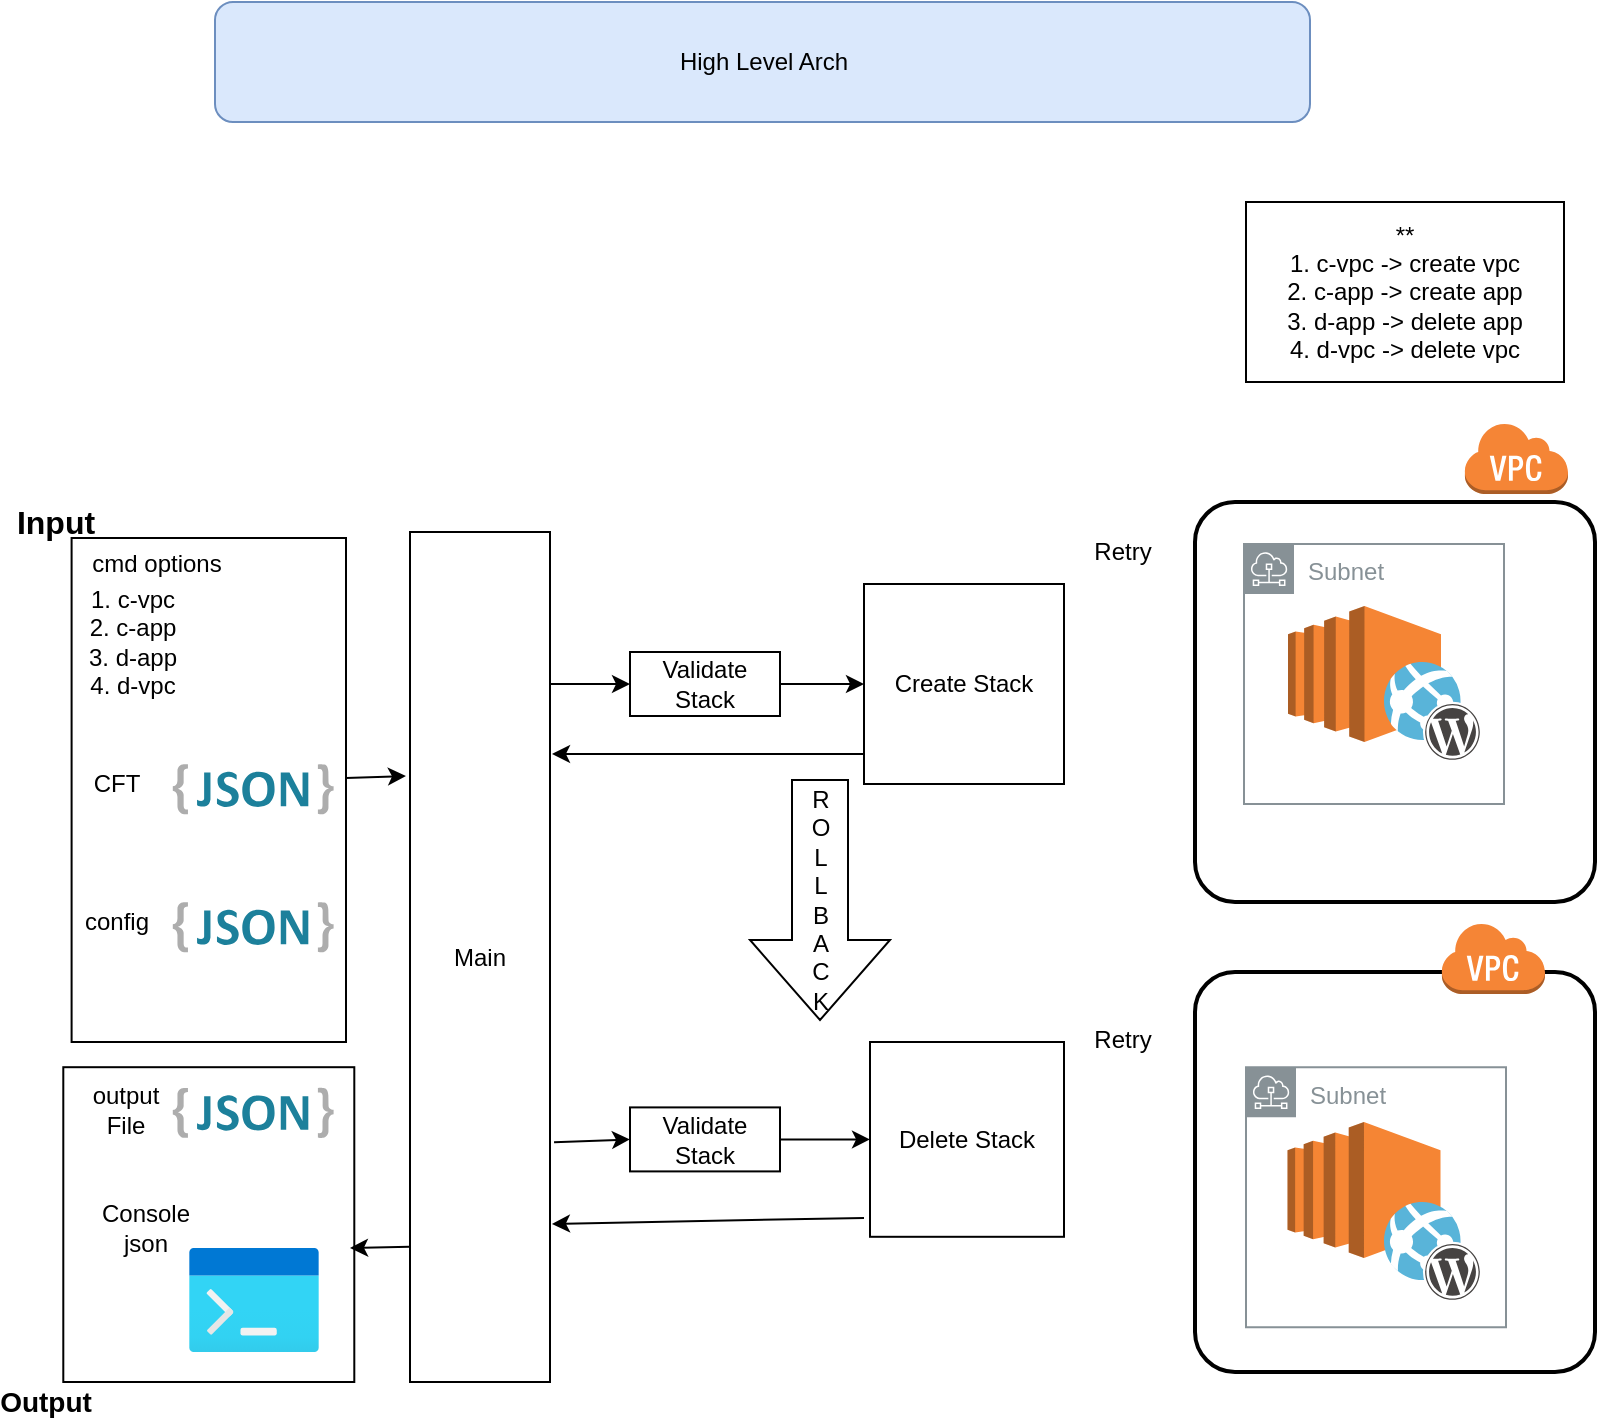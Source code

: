 <mxfile version="14.4.8" type="device"><diagram id="RoXGUbxP3z6OMPjTUPxp" name="Page-1"><mxGraphModel dx="903" dy="621" grid="1" gridSize="10" guides="1" tooltips="1" connect="1" arrows="1" fold="1" page="1" pageScale="1" pageWidth="850" pageHeight="1100" math="0" shadow="0"><root><mxCell id="0"/><mxCell id="1" parent="0"/><mxCell id="2y4LwEaVK6Pn4aJDx_qa-33" value="" style="rounded=0;whiteSpace=wrap;html=1;" vertex="1" parent="1"><mxGeometry x="60.8" y="318" width="137.2" height="252" as="geometry"/></mxCell><mxCell id="2y4LwEaVK6Pn4aJDx_qa-21" value="Subnet" style="outlineConnect=0;gradientColor=none;html=1;whiteSpace=wrap;fontSize=12;fontStyle=0;shape=mxgraph.aws4.group;grIcon=mxgraph.aws4.group_subnet;strokeColor=#879196;fillColor=none;verticalAlign=top;align=left;spacingLeft=30;fontColor=#879196;dashed=0;" vertex="1" parent="1"><mxGeometry x="647" y="321" width="130" height="130" as="geometry"/></mxCell><mxCell id="2y4LwEaVK6Pn4aJDx_qa-1" value="" style="dashed=0;outlineConnect=0;html=1;align=center;labelPosition=center;verticalLabelPosition=bottom;verticalAlign=top;shape=mxgraph.weblogos.json_2" vertex="1" parent="1"><mxGeometry x="111.4" y="500" width="80.4" height="25.2" as="geometry"/></mxCell><mxCell id="2y4LwEaVK6Pn4aJDx_qa-2" value="" style="dashed=0;outlineConnect=0;html=1;align=center;labelPosition=center;verticalLabelPosition=bottom;verticalAlign=top;shape=mxgraph.weblogos.json_2" vertex="1" parent="1"><mxGeometry x="111.4" y="431" width="80.4" height="25.2" as="geometry"/></mxCell><mxCell id="2y4LwEaVK6Pn4aJDx_qa-4" value="CFT" style="text;html=1;align=center;verticalAlign=middle;resizable=0;points=[];autosize=1;" vertex="1" parent="1"><mxGeometry x="62.5" y="431" width="40" height="20" as="geometry"/></mxCell><mxCell id="2y4LwEaVK6Pn4aJDx_qa-5" value="config" style="text;html=1;align=center;verticalAlign=middle;resizable=0;points=[];autosize=1;" vertex="1" parent="1"><mxGeometry x="57.5" y="500" width="50" height="20" as="geometry"/></mxCell><mxCell id="2y4LwEaVK6Pn4aJDx_qa-6" value="" style="shape=image;html=1;verticalAlign=top;verticalLabelPosition=bottom;labelBackgroundColor=#ffffff;imageAspect=0;aspect=fixed;image=https://cdn2.iconfinder.com/data/icons/flavour/Keys/key_cmd_alternative.png" vertex="1" parent="1"><mxGeometry x="128" y="340" width="48" height="48" as="geometry"/></mxCell><mxCell id="2y4LwEaVK6Pn4aJDx_qa-9" value="1. c-vpc&lt;br&gt;2. c-app&lt;br&gt;3. d-app&lt;br&gt;4. d-vpc" style="text;html=1;align=center;verticalAlign=middle;resizable=0;points=[];autosize=1;" vertex="1" parent="1"><mxGeometry x="60.8" y="340" width="60" height="60" as="geometry"/></mxCell><mxCell id="2y4LwEaVK6Pn4aJDx_qa-10" value="Create Stack" style="rounded=0;whiteSpace=wrap;html=1;" vertex="1" parent="1"><mxGeometry x="457" y="341" width="100" height="100" as="geometry"/></mxCell><mxCell id="2y4LwEaVK6Pn4aJDx_qa-11" value="Main" style="rounded=0;whiteSpace=wrap;html=1;" vertex="1" parent="1"><mxGeometry x="230" y="315" width="70" height="425" as="geometry"/></mxCell><mxCell id="2y4LwEaVK6Pn4aJDx_qa-12" value="Delete Stack" style="rounded=0;whiteSpace=wrap;html=1;" vertex="1" parent="1"><mxGeometry x="460" y="570" width="97" height="97.4" as="geometry"/></mxCell><mxCell id="2y4LwEaVK6Pn4aJDx_qa-17" value="" style="rounded=1;arcSize=10;dashed=0;fillColor=none;gradientColor=none;strokeWidth=2;" vertex="1" parent="1"><mxGeometry x="622.5" y="300" width="200" height="200" as="geometry"/></mxCell><mxCell id="2y4LwEaVK6Pn4aJDx_qa-18" value="" style="dashed=0;html=1;shape=mxgraph.aws3.virtual_private_cloud;fillColor=#F58536;gradientColor=none;dashed=0;" vertex="1" parent="1"><mxGeometry x="757" y="260" width="52" height="36" as="geometry"/></mxCell><mxCell id="2y4LwEaVK6Pn4aJDx_qa-19" value="" style="outlineConnect=0;dashed=0;verticalLabelPosition=bottom;verticalAlign=top;align=center;html=1;shape=mxgraph.aws3.ec2;fillColor=#F58534;gradientColor=none;" vertex="1" parent="1"><mxGeometry x="669" y="352" width="76.5" height="68" as="geometry"/></mxCell><mxCell id="2y4LwEaVK6Pn4aJDx_qa-20" value="" style="aspect=fixed;html=1;points=[];align=center;image;fontSize=12;image=img/lib/mscae/WebAppWordPress.svg;" vertex="1" parent="1"><mxGeometry x="717" y="380" width="49" height="50" as="geometry"/></mxCell><mxCell id="2y4LwEaVK6Pn4aJDx_qa-23" value="" style="shape=image;html=1;verticalAlign=top;verticalLabelPosition=bottom;labelBackgroundColor=#ffffff;imageAspect=0;aspect=fixed;image=https://cdn4.iconfinder.com/data/icons/flat-business-3/512/Flat_business-9-128.png" vertex="1" parent="1"><mxGeometry x="537" y="280" width="98" height="98" as="geometry"/></mxCell><mxCell id="2y4LwEaVK6Pn4aJDx_qa-24" value="" style="shape=image;html=1;verticalAlign=top;verticalLabelPosition=bottom;labelBackgroundColor=#ffffff;imageAspect=0;aspect=fixed;image=https://cdn4.iconfinder.com/data/icons/flat-business-3/512/Flat_business-9-128.png" vertex="1" parent="1"><mxGeometry x="537" y="520" width="98" height="98" as="geometry"/></mxCell><mxCell id="2y4LwEaVK6Pn4aJDx_qa-25" value="" style="rounded=1;arcSize=10;dashed=0;fillColor=none;gradientColor=none;strokeWidth=2;" vertex="1" parent="1"><mxGeometry x="622.5" y="535" width="200" height="200" as="geometry"/></mxCell><mxCell id="2y4LwEaVK6Pn4aJDx_qa-26" value="" style="outlineConnect=0;dashed=0;verticalLabelPosition=bottom;verticalAlign=top;align=center;html=1;shape=mxgraph.aws3.ec2;fillColor=#F58534;gradientColor=none;" vertex="1" parent="1"><mxGeometry x="668.75" y="610" width="76.5" height="68" as="geometry"/></mxCell><mxCell id="2y4LwEaVK6Pn4aJDx_qa-27" value="" style="aspect=fixed;html=1;points=[];align=center;image;fontSize=12;image=img/lib/mscae/WebAppWordPress.svg;" vertex="1" parent="1"><mxGeometry x="717" y="650" width="49" height="50" as="geometry"/></mxCell><mxCell id="2y4LwEaVK6Pn4aJDx_qa-28" value="Subnet" style="outlineConnect=0;gradientColor=none;html=1;whiteSpace=wrap;fontSize=12;fontStyle=0;shape=mxgraph.aws4.group;grIcon=mxgraph.aws4.group_subnet;strokeColor=#879196;fillColor=none;verticalAlign=top;align=left;spacingLeft=30;fontColor=#879196;dashed=0;" vertex="1" parent="1"><mxGeometry x="648" y="582.6" width="130" height="130" as="geometry"/></mxCell><mxCell id="2y4LwEaVK6Pn4aJDx_qa-29" value="" style="dashed=0;html=1;shape=mxgraph.aws3.virtual_private_cloud;fillColor=#F58536;gradientColor=none;dashed=0;" vertex="1" parent="1"><mxGeometry x="745.5" y="510" width="52" height="36" as="geometry"/></mxCell><mxCell id="2y4LwEaVK6Pn4aJDx_qa-30" value="Retry" style="text;html=1;align=center;verticalAlign=middle;resizable=0;points=[];autosize=1;" vertex="1" parent="1"><mxGeometry x="566" y="315" width="40" height="20" as="geometry"/></mxCell><mxCell id="2y4LwEaVK6Pn4aJDx_qa-31" value="Retry" style="text;html=1;align=center;verticalAlign=middle;resizable=0;points=[];autosize=1;" vertex="1" parent="1"><mxGeometry x="566" y="559" width="40" height="20" as="geometry"/></mxCell><mxCell id="2y4LwEaVK6Pn4aJDx_qa-34" value="" style="rounded=0;whiteSpace=wrap;html=1;" vertex="1" parent="1"><mxGeometry x="56.65" y="582.6" width="145.5" height="157.4" as="geometry"/></mxCell><mxCell id="2y4LwEaVK6Pn4aJDx_qa-35" value="&lt;font style=&quot;font-size: 16px&quot;&gt;&lt;b&gt;Input&lt;/b&gt;&lt;/font&gt;" style="text;html=1;strokeColor=none;fillColor=none;align=center;verticalAlign=middle;whiteSpace=wrap;rounded=0;" vertex="1" parent="1"><mxGeometry x="28" y="300" width="50" height="20" as="geometry"/></mxCell><mxCell id="2y4LwEaVK6Pn4aJDx_qa-36" value="&lt;font style=&quot;font-size: 14px&quot;&gt;&lt;b&gt;Output&lt;/b&gt;&lt;/font&gt;" style="text;html=1;strokeColor=none;fillColor=none;align=center;verticalAlign=middle;whiteSpace=wrap;rounded=0;" vertex="1" parent="1"><mxGeometry x="28" y="740" width="40" height="20" as="geometry"/></mxCell><mxCell id="2y4LwEaVK6Pn4aJDx_qa-37" value="" style="dashed=0;outlineConnect=0;html=1;align=center;labelPosition=center;verticalLabelPosition=bottom;verticalAlign=top;shape=mxgraph.weblogos.json_2" vertex="1" parent="1"><mxGeometry x="111.4" y="592.8" width="80.4" height="25.2" as="geometry"/></mxCell><mxCell id="2y4LwEaVK6Pn4aJDx_qa-38" value="output File" style="text;html=1;strokeColor=none;fillColor=none;align=center;verticalAlign=middle;whiteSpace=wrap;rounded=0;" vertex="1" parent="1"><mxGeometry x="67.5" y="593.6" width="40" height="20" as="geometry"/></mxCell><mxCell id="2y4LwEaVK6Pn4aJDx_qa-40" value="" style="aspect=fixed;html=1;points=[];align=center;image;fontSize=12;image=img/lib/azure2/general/Dev_Console.svg;" vertex="1" parent="1"><mxGeometry x="119.5" y="673" width="65" height="52" as="geometry"/></mxCell><mxCell id="2y4LwEaVK6Pn4aJDx_qa-41" value="Console json" style="text;html=1;strokeColor=none;fillColor=none;align=center;verticalAlign=middle;whiteSpace=wrap;rounded=0;" vertex="1" parent="1"><mxGeometry x="78" y="652.6" width="40" height="20" as="geometry"/></mxCell><mxCell id="2y4LwEaVK6Pn4aJDx_qa-43" value="cmd options" style="text;html=1;align=center;verticalAlign=middle;resizable=0;points=[];autosize=1;" vertex="1" parent="1"><mxGeometry x="62.5" y="321" width="80" height="20" as="geometry"/></mxCell><mxCell id="2y4LwEaVK6Pn4aJDx_qa-44" value="" style="shape=image;html=1;verticalAlign=top;verticalLabelPosition=bottom;labelBackgroundColor=#ffffff;imageAspect=0;aspect=fixed;image=https://cdn4.iconfinder.com/data/icons/wirecons-free-vector-icons/32/add-128.png" vertex="1" parent="1"><mxGeometry x="124.5" y="400" width="18" height="18" as="geometry"/></mxCell><mxCell id="2y4LwEaVK6Pn4aJDx_qa-45" value="" style="shape=image;html=1;verticalAlign=top;verticalLabelPosition=bottom;labelBackgroundColor=#ffffff;imageAspect=0;aspect=fixed;image=https://cdn4.iconfinder.com/data/icons/wirecons-free-vector-icons/32/add-128.png" vertex="1" parent="1"><mxGeometry x="120.8" y="470" width="18" height="18" as="geometry"/></mxCell><mxCell id="2y4LwEaVK6Pn4aJDx_qa-46" value="" style="shape=image;html=1;verticalAlign=top;verticalLabelPosition=bottom;labelBackgroundColor=#ffffff;imageAspect=0;aspect=fixed;image=https://cdn4.iconfinder.com/data/icons/wirecons-free-vector-icons/32/add-128.png" vertex="1" parent="1"><mxGeometry x="124.5" y="626" width="18" height="18" as="geometry"/></mxCell><mxCell id="2y4LwEaVK6Pn4aJDx_qa-47" value="**&lt;br&gt;&lt;span&gt;1. c-vpc -&amp;gt; create vpc&lt;/span&gt;&lt;br&gt;&lt;span&gt;2. c-app -&amp;gt; create app&lt;/span&gt;&lt;br&gt;&lt;span&gt;3. d-app -&amp;gt; delete app&lt;/span&gt;&lt;br&gt;&lt;span&gt;4. d-vpc -&amp;gt; delete vpc&lt;/span&gt;" style="rounded=0;whiteSpace=wrap;html=1;" vertex="1" parent="1"><mxGeometry x="648" y="150" width="159" height="90" as="geometry"/></mxCell><mxCell id="2y4LwEaVK6Pn4aJDx_qa-48" value="High Level Arch" style="rounded=1;whiteSpace=wrap;html=1;fillColor=#dae8fc;strokeColor=#6c8ebf;" vertex="1" parent="1"><mxGeometry x="132.5" y="50" width="547.5" height="60" as="geometry"/></mxCell><mxCell id="2y4LwEaVK6Pn4aJDx_qa-49" value="" style="endArrow=classic;html=1;entryX=-0.029;entryY=0.287;entryDx=0;entryDy=0;entryPerimeter=0;" edge="1" parent="1" target="2y4LwEaVK6Pn4aJDx_qa-11"><mxGeometry width="50" height="50" relative="1" as="geometry"><mxPoint x="198" y="438" as="sourcePoint"/><mxPoint x="248" y="388" as="targetPoint"/></mxGeometry></mxCell><mxCell id="2y4LwEaVK6Pn4aJDx_qa-50" value="" style="endArrow=classic;html=1;exitX=0;exitY=0.841;exitDx=0;exitDy=0;exitPerimeter=0;" edge="1" parent="1" source="2y4LwEaVK6Pn4aJDx_qa-11"><mxGeometry width="50" height="50" relative="1" as="geometry"><mxPoint x="226" y="661" as="sourcePoint"/><mxPoint x="200" y="673" as="targetPoint"/></mxGeometry></mxCell><mxCell id="2y4LwEaVK6Pn4aJDx_qa-60" value="" style="edgeStyle=orthogonalEdgeStyle;rounded=0;orthogonalLoop=1;jettySize=auto;html=1;" edge="1" parent="1" source="2y4LwEaVK6Pn4aJDx_qa-13" target="2y4LwEaVK6Pn4aJDx_qa-10"><mxGeometry relative="1" as="geometry"/></mxCell><mxCell id="2y4LwEaVK6Pn4aJDx_qa-13" value="Validate Stack" style="rounded=0;whiteSpace=wrap;html=1;" vertex="1" parent="1"><mxGeometry x="340" y="375" width="75" height="32" as="geometry"/></mxCell><mxCell id="2y4LwEaVK6Pn4aJDx_qa-62" value="" style="edgeStyle=orthogonalEdgeStyle;rounded=0;orthogonalLoop=1;jettySize=auto;html=1;" edge="1" parent="1" source="2y4LwEaVK6Pn4aJDx_qa-58" target="2y4LwEaVK6Pn4aJDx_qa-12"><mxGeometry relative="1" as="geometry"/></mxCell><mxCell id="2y4LwEaVK6Pn4aJDx_qa-58" value="Validate Stack" style="rounded=0;whiteSpace=wrap;html=1;" vertex="1" parent="1"><mxGeometry x="340" y="602.7" width="75" height="32" as="geometry"/></mxCell><mxCell id="2y4LwEaVK6Pn4aJDx_qa-61" value="" style="endArrow=classic;html=1;entryX=0;entryY=0.5;entryDx=0;entryDy=0;" edge="1" parent="1" target="2y4LwEaVK6Pn4aJDx_qa-13"><mxGeometry width="50" height="50" relative="1" as="geometry"><mxPoint x="300" y="391" as="sourcePoint"/><mxPoint x="450" y="420" as="targetPoint"/></mxGeometry></mxCell><mxCell id="2y4LwEaVK6Pn4aJDx_qa-63" value="" style="endArrow=classic;html=1;entryX=0;entryY=0.5;entryDx=0;entryDy=0;exitX=1.029;exitY=0.718;exitDx=0;exitDy=0;exitPerimeter=0;" edge="1" parent="1" source="2y4LwEaVK6Pn4aJDx_qa-11" target="2y4LwEaVK6Pn4aJDx_qa-58"><mxGeometry width="50" height="50" relative="1" as="geometry"><mxPoint x="400" y="470" as="sourcePoint"/><mxPoint x="450" y="420" as="targetPoint"/></mxGeometry></mxCell><mxCell id="2y4LwEaVK6Pn4aJDx_qa-64" value="" style="endArrow=classic;html=1;exitX=0;exitY=0.85;exitDx=0;exitDy=0;exitPerimeter=0;" edge="1" parent="1" source="2y4LwEaVK6Pn4aJDx_qa-10"><mxGeometry width="50" height="50" relative="1" as="geometry"><mxPoint x="400" y="470" as="sourcePoint"/><mxPoint x="301" y="426" as="targetPoint"/></mxGeometry></mxCell><mxCell id="2y4LwEaVK6Pn4aJDx_qa-65" value="" style="endArrow=classic;html=1;exitX=-0.031;exitY=0.903;exitDx=0;exitDy=0;exitPerimeter=0;entryX=1.014;entryY=0.814;entryDx=0;entryDy=0;entryPerimeter=0;" edge="1" parent="1" source="2y4LwEaVK6Pn4aJDx_qa-12" target="2y4LwEaVK6Pn4aJDx_qa-11"><mxGeometry width="50" height="50" relative="1" as="geometry"><mxPoint x="467" y="436" as="sourcePoint"/><mxPoint x="311" y="436" as="targetPoint"/><Array as="points"/></mxGeometry></mxCell><mxCell id="2y4LwEaVK6Pn4aJDx_qa-66" value="R&lt;br&gt;O&lt;br&gt;L&lt;br&gt;L&lt;br&gt;B&lt;br&gt;A&lt;br&gt;C&lt;br&gt;K" style="html=1;shadow=0;dashed=0;align=center;verticalAlign=middle;shape=mxgraph.arrows2.arrow;dy=0.6;dx=40;direction=south;notch=0;" vertex="1" parent="1"><mxGeometry x="400" y="439" width="70" height="120" as="geometry"/></mxCell></root></mxGraphModel></diagram></mxfile>